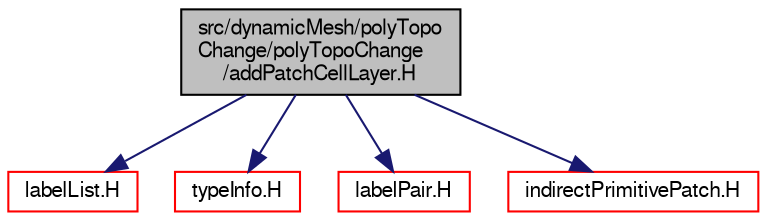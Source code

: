 digraph "src/dynamicMesh/polyTopoChange/polyTopoChange/addPatchCellLayer.H"
{
  bgcolor="transparent";
  edge [fontname="FreeSans",fontsize="10",labelfontname="FreeSans",labelfontsize="10"];
  node [fontname="FreeSans",fontsize="10",shape=record];
  Node0 [label="src/dynamicMesh/polyTopo\lChange/polyTopoChange\l/addPatchCellLayer.H",height=0.2,width=0.4,color="black", fillcolor="grey75", style="filled", fontcolor="black"];
  Node0 -> Node1 [color="midnightblue",fontsize="10",style="solid",fontname="FreeSans"];
  Node1 [label="labelList.H",height=0.2,width=0.4,color="red",URL="$a12380.html"];
  Node0 -> Node49 [color="midnightblue",fontsize="10",style="solid",fontname="FreeSans"];
  Node49 [label="typeInfo.H",height=0.2,width=0.4,color="red",URL="$a09341.html"];
  Node0 -> Node54 [color="midnightblue",fontsize="10",style="solid",fontname="FreeSans"];
  Node54 [label="labelPair.H",height=0.2,width=0.4,color="red",URL="$a12431.html"];
  Node0 -> Node76 [color="midnightblue",fontsize="10",style="solid",fontname="FreeSans"];
  Node76 [label="indirectPrimitivePatch.H",height=0.2,width=0.4,color="red",URL="$a11987.html"];
}
